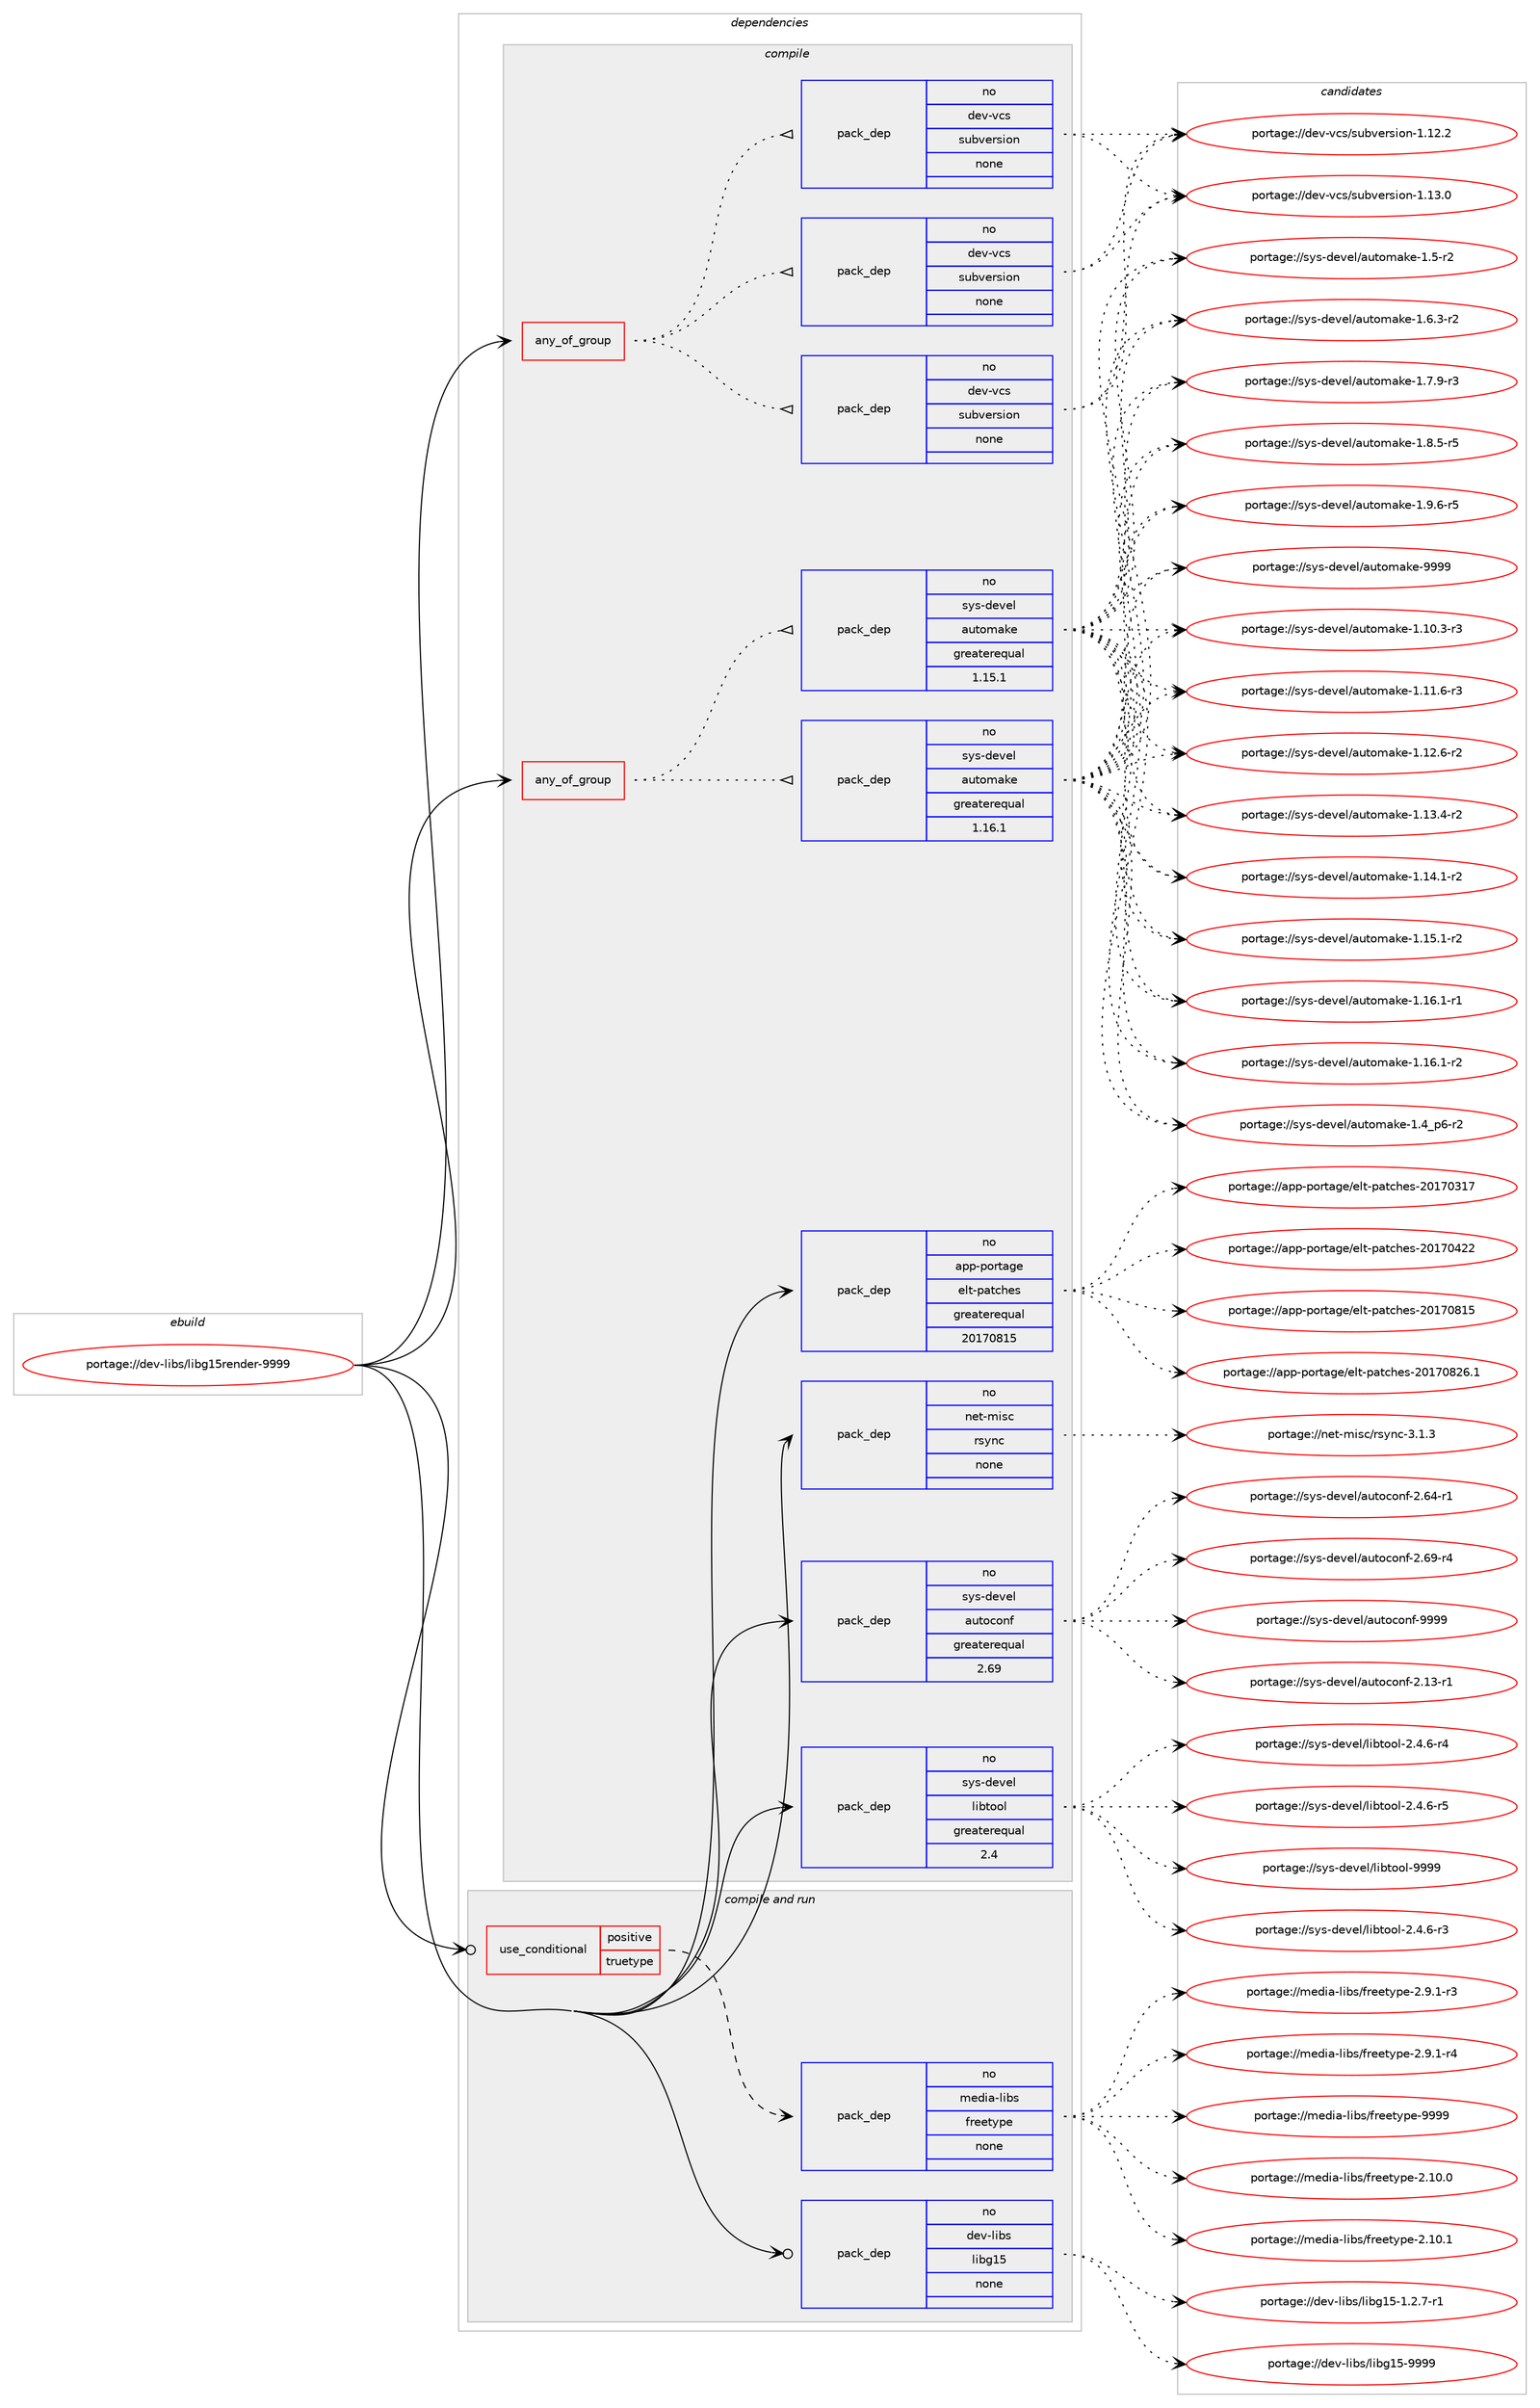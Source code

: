 digraph prolog {

# *************
# Graph options
# *************

newrank=true;
concentrate=true;
compound=true;
graph [rankdir=LR,fontname=Helvetica,fontsize=10,ranksep=1.5];#, ranksep=2.5, nodesep=0.2];
edge  [arrowhead=vee];
node  [fontname=Helvetica,fontsize=10];

# **********
# The ebuild
# **********

subgraph cluster_leftcol {
color=gray;
rank=same;
label=<<i>ebuild</i>>;
id [label="portage://dev-libs/libg15render-9999", color=red, width=4, href="../dev-libs/libg15render-9999.svg"];
}

# ****************
# The dependencies
# ****************

subgraph cluster_midcol {
color=gray;
label=<<i>dependencies</i>>;
subgraph cluster_compile {
fillcolor="#eeeeee";
style=filled;
label=<<i>compile</i>>;
subgraph any2940 {
dependency100496 [label=<<TABLE BORDER="0" CELLBORDER="1" CELLSPACING="0" CELLPADDING="4"><TR><TD CELLPADDING="10">any_of_group</TD></TR></TABLE>>, shape=none, color=red];subgraph pack76512 {
dependency100497 [label=<<TABLE BORDER="0" CELLBORDER="1" CELLSPACING="0" CELLPADDING="4" WIDTH="220"><TR><TD ROWSPAN="6" CELLPADDING="30">pack_dep</TD></TR><TR><TD WIDTH="110">no</TD></TR><TR><TD>dev-vcs</TD></TR><TR><TD>subversion</TD></TR><TR><TD>none</TD></TR><TR><TD></TD></TR></TABLE>>, shape=none, color=blue];
}
dependency100496:e -> dependency100497:w [weight=20,style="dotted",arrowhead="oinv"];
subgraph pack76513 {
dependency100498 [label=<<TABLE BORDER="0" CELLBORDER="1" CELLSPACING="0" CELLPADDING="4" WIDTH="220"><TR><TD ROWSPAN="6" CELLPADDING="30">pack_dep</TD></TR><TR><TD WIDTH="110">no</TD></TR><TR><TD>dev-vcs</TD></TR><TR><TD>subversion</TD></TR><TR><TD>none</TD></TR><TR><TD></TD></TR></TABLE>>, shape=none, color=blue];
}
dependency100496:e -> dependency100498:w [weight=20,style="dotted",arrowhead="oinv"];
subgraph pack76514 {
dependency100499 [label=<<TABLE BORDER="0" CELLBORDER="1" CELLSPACING="0" CELLPADDING="4" WIDTH="220"><TR><TD ROWSPAN="6" CELLPADDING="30">pack_dep</TD></TR><TR><TD WIDTH="110">no</TD></TR><TR><TD>dev-vcs</TD></TR><TR><TD>subversion</TD></TR><TR><TD>none</TD></TR><TR><TD></TD></TR></TABLE>>, shape=none, color=blue];
}
dependency100496:e -> dependency100499:w [weight=20,style="dotted",arrowhead="oinv"];
}
id:e -> dependency100496:w [weight=20,style="solid",arrowhead="vee"];
subgraph any2941 {
dependency100500 [label=<<TABLE BORDER="0" CELLBORDER="1" CELLSPACING="0" CELLPADDING="4"><TR><TD CELLPADDING="10">any_of_group</TD></TR></TABLE>>, shape=none, color=red];subgraph pack76515 {
dependency100501 [label=<<TABLE BORDER="0" CELLBORDER="1" CELLSPACING="0" CELLPADDING="4" WIDTH="220"><TR><TD ROWSPAN="6" CELLPADDING="30">pack_dep</TD></TR><TR><TD WIDTH="110">no</TD></TR><TR><TD>sys-devel</TD></TR><TR><TD>automake</TD></TR><TR><TD>greaterequal</TD></TR><TR><TD>1.16.1</TD></TR></TABLE>>, shape=none, color=blue];
}
dependency100500:e -> dependency100501:w [weight=20,style="dotted",arrowhead="oinv"];
subgraph pack76516 {
dependency100502 [label=<<TABLE BORDER="0" CELLBORDER="1" CELLSPACING="0" CELLPADDING="4" WIDTH="220"><TR><TD ROWSPAN="6" CELLPADDING="30">pack_dep</TD></TR><TR><TD WIDTH="110">no</TD></TR><TR><TD>sys-devel</TD></TR><TR><TD>automake</TD></TR><TR><TD>greaterequal</TD></TR><TR><TD>1.15.1</TD></TR></TABLE>>, shape=none, color=blue];
}
dependency100500:e -> dependency100502:w [weight=20,style="dotted",arrowhead="oinv"];
}
id:e -> dependency100500:w [weight=20,style="solid",arrowhead="vee"];
subgraph pack76517 {
dependency100503 [label=<<TABLE BORDER="0" CELLBORDER="1" CELLSPACING="0" CELLPADDING="4" WIDTH="220"><TR><TD ROWSPAN="6" CELLPADDING="30">pack_dep</TD></TR><TR><TD WIDTH="110">no</TD></TR><TR><TD>app-portage</TD></TR><TR><TD>elt-patches</TD></TR><TR><TD>greaterequal</TD></TR><TR><TD>20170815</TD></TR></TABLE>>, shape=none, color=blue];
}
id:e -> dependency100503:w [weight=20,style="solid",arrowhead="vee"];
subgraph pack76518 {
dependency100504 [label=<<TABLE BORDER="0" CELLBORDER="1" CELLSPACING="0" CELLPADDING="4" WIDTH="220"><TR><TD ROWSPAN="6" CELLPADDING="30">pack_dep</TD></TR><TR><TD WIDTH="110">no</TD></TR><TR><TD>net-misc</TD></TR><TR><TD>rsync</TD></TR><TR><TD>none</TD></TR><TR><TD></TD></TR></TABLE>>, shape=none, color=blue];
}
id:e -> dependency100504:w [weight=20,style="solid",arrowhead="vee"];
subgraph pack76519 {
dependency100505 [label=<<TABLE BORDER="0" CELLBORDER="1" CELLSPACING="0" CELLPADDING="4" WIDTH="220"><TR><TD ROWSPAN="6" CELLPADDING="30">pack_dep</TD></TR><TR><TD WIDTH="110">no</TD></TR><TR><TD>sys-devel</TD></TR><TR><TD>autoconf</TD></TR><TR><TD>greaterequal</TD></TR><TR><TD>2.69</TD></TR></TABLE>>, shape=none, color=blue];
}
id:e -> dependency100505:w [weight=20,style="solid",arrowhead="vee"];
subgraph pack76520 {
dependency100506 [label=<<TABLE BORDER="0" CELLBORDER="1" CELLSPACING="0" CELLPADDING="4" WIDTH="220"><TR><TD ROWSPAN="6" CELLPADDING="30">pack_dep</TD></TR><TR><TD WIDTH="110">no</TD></TR><TR><TD>sys-devel</TD></TR><TR><TD>libtool</TD></TR><TR><TD>greaterequal</TD></TR><TR><TD>2.4</TD></TR></TABLE>>, shape=none, color=blue];
}
id:e -> dependency100506:w [weight=20,style="solid",arrowhead="vee"];
}
subgraph cluster_compileandrun {
fillcolor="#eeeeee";
style=filled;
label=<<i>compile and run</i>>;
subgraph cond20987 {
dependency100507 [label=<<TABLE BORDER="0" CELLBORDER="1" CELLSPACING="0" CELLPADDING="4"><TR><TD ROWSPAN="3" CELLPADDING="10">use_conditional</TD></TR><TR><TD>positive</TD></TR><TR><TD>truetype</TD></TR></TABLE>>, shape=none, color=red];
subgraph pack76521 {
dependency100508 [label=<<TABLE BORDER="0" CELLBORDER="1" CELLSPACING="0" CELLPADDING="4" WIDTH="220"><TR><TD ROWSPAN="6" CELLPADDING="30">pack_dep</TD></TR><TR><TD WIDTH="110">no</TD></TR><TR><TD>media-libs</TD></TR><TR><TD>freetype</TD></TR><TR><TD>none</TD></TR><TR><TD></TD></TR></TABLE>>, shape=none, color=blue];
}
dependency100507:e -> dependency100508:w [weight=20,style="dashed",arrowhead="vee"];
}
id:e -> dependency100507:w [weight=20,style="solid",arrowhead="odotvee"];
subgraph pack76522 {
dependency100509 [label=<<TABLE BORDER="0" CELLBORDER="1" CELLSPACING="0" CELLPADDING="4" WIDTH="220"><TR><TD ROWSPAN="6" CELLPADDING="30">pack_dep</TD></TR><TR><TD WIDTH="110">no</TD></TR><TR><TD>dev-libs</TD></TR><TR><TD>libg15</TD></TR><TR><TD>none</TD></TR><TR><TD></TD></TR></TABLE>>, shape=none, color=blue];
}
id:e -> dependency100509:w [weight=20,style="solid",arrowhead="odotvee"];
}
subgraph cluster_run {
fillcolor="#eeeeee";
style=filled;
label=<<i>run</i>>;
}
}

# **************
# The candidates
# **************

subgraph cluster_choices {
rank=same;
color=gray;
label=<<i>candidates</i>>;

subgraph choice76512 {
color=black;
nodesep=1;
choiceportage1001011184511899115471151179811810111411510511111045494649504650 [label="portage://dev-vcs/subversion-1.12.2", color=red, width=4,href="../dev-vcs/subversion-1.12.2.svg"];
choiceportage1001011184511899115471151179811810111411510511111045494649514648 [label="portage://dev-vcs/subversion-1.13.0", color=red, width=4,href="../dev-vcs/subversion-1.13.0.svg"];
dependency100497:e -> choiceportage1001011184511899115471151179811810111411510511111045494649504650:w [style=dotted,weight="100"];
dependency100497:e -> choiceportage1001011184511899115471151179811810111411510511111045494649514648:w [style=dotted,weight="100"];
}
subgraph choice76513 {
color=black;
nodesep=1;
choiceportage1001011184511899115471151179811810111411510511111045494649504650 [label="portage://dev-vcs/subversion-1.12.2", color=red, width=4,href="../dev-vcs/subversion-1.12.2.svg"];
choiceportage1001011184511899115471151179811810111411510511111045494649514648 [label="portage://dev-vcs/subversion-1.13.0", color=red, width=4,href="../dev-vcs/subversion-1.13.0.svg"];
dependency100498:e -> choiceportage1001011184511899115471151179811810111411510511111045494649504650:w [style=dotted,weight="100"];
dependency100498:e -> choiceportage1001011184511899115471151179811810111411510511111045494649514648:w [style=dotted,weight="100"];
}
subgraph choice76514 {
color=black;
nodesep=1;
choiceportage1001011184511899115471151179811810111411510511111045494649504650 [label="portage://dev-vcs/subversion-1.12.2", color=red, width=4,href="../dev-vcs/subversion-1.12.2.svg"];
choiceportage1001011184511899115471151179811810111411510511111045494649514648 [label="portage://dev-vcs/subversion-1.13.0", color=red, width=4,href="../dev-vcs/subversion-1.13.0.svg"];
dependency100499:e -> choiceportage1001011184511899115471151179811810111411510511111045494649504650:w [style=dotted,weight="100"];
dependency100499:e -> choiceportage1001011184511899115471151179811810111411510511111045494649514648:w [style=dotted,weight="100"];
}
subgraph choice76515 {
color=black;
nodesep=1;
choiceportage11512111545100101118101108479711711611110997107101454946494846514511451 [label="portage://sys-devel/automake-1.10.3-r3", color=red, width=4,href="../sys-devel/automake-1.10.3-r3.svg"];
choiceportage11512111545100101118101108479711711611110997107101454946494946544511451 [label="portage://sys-devel/automake-1.11.6-r3", color=red, width=4,href="../sys-devel/automake-1.11.6-r3.svg"];
choiceportage11512111545100101118101108479711711611110997107101454946495046544511450 [label="portage://sys-devel/automake-1.12.6-r2", color=red, width=4,href="../sys-devel/automake-1.12.6-r2.svg"];
choiceportage11512111545100101118101108479711711611110997107101454946495146524511450 [label="portage://sys-devel/automake-1.13.4-r2", color=red, width=4,href="../sys-devel/automake-1.13.4-r2.svg"];
choiceportage11512111545100101118101108479711711611110997107101454946495246494511450 [label="portage://sys-devel/automake-1.14.1-r2", color=red, width=4,href="../sys-devel/automake-1.14.1-r2.svg"];
choiceportage11512111545100101118101108479711711611110997107101454946495346494511450 [label="portage://sys-devel/automake-1.15.1-r2", color=red, width=4,href="../sys-devel/automake-1.15.1-r2.svg"];
choiceportage11512111545100101118101108479711711611110997107101454946495446494511449 [label="portage://sys-devel/automake-1.16.1-r1", color=red, width=4,href="../sys-devel/automake-1.16.1-r1.svg"];
choiceportage11512111545100101118101108479711711611110997107101454946495446494511450 [label="portage://sys-devel/automake-1.16.1-r2", color=red, width=4,href="../sys-devel/automake-1.16.1-r2.svg"];
choiceportage115121115451001011181011084797117116111109971071014549465295112544511450 [label="portage://sys-devel/automake-1.4_p6-r2", color=red, width=4,href="../sys-devel/automake-1.4_p6-r2.svg"];
choiceportage11512111545100101118101108479711711611110997107101454946534511450 [label="portage://sys-devel/automake-1.5-r2", color=red, width=4,href="../sys-devel/automake-1.5-r2.svg"];
choiceportage115121115451001011181011084797117116111109971071014549465446514511450 [label="portage://sys-devel/automake-1.6.3-r2", color=red, width=4,href="../sys-devel/automake-1.6.3-r2.svg"];
choiceportage115121115451001011181011084797117116111109971071014549465546574511451 [label="portage://sys-devel/automake-1.7.9-r3", color=red, width=4,href="../sys-devel/automake-1.7.9-r3.svg"];
choiceportage115121115451001011181011084797117116111109971071014549465646534511453 [label="portage://sys-devel/automake-1.8.5-r5", color=red, width=4,href="../sys-devel/automake-1.8.5-r5.svg"];
choiceportage115121115451001011181011084797117116111109971071014549465746544511453 [label="portage://sys-devel/automake-1.9.6-r5", color=red, width=4,href="../sys-devel/automake-1.9.6-r5.svg"];
choiceportage115121115451001011181011084797117116111109971071014557575757 [label="portage://sys-devel/automake-9999", color=red, width=4,href="../sys-devel/automake-9999.svg"];
dependency100501:e -> choiceportage11512111545100101118101108479711711611110997107101454946494846514511451:w [style=dotted,weight="100"];
dependency100501:e -> choiceportage11512111545100101118101108479711711611110997107101454946494946544511451:w [style=dotted,weight="100"];
dependency100501:e -> choiceportage11512111545100101118101108479711711611110997107101454946495046544511450:w [style=dotted,weight="100"];
dependency100501:e -> choiceportage11512111545100101118101108479711711611110997107101454946495146524511450:w [style=dotted,weight="100"];
dependency100501:e -> choiceportage11512111545100101118101108479711711611110997107101454946495246494511450:w [style=dotted,weight="100"];
dependency100501:e -> choiceportage11512111545100101118101108479711711611110997107101454946495346494511450:w [style=dotted,weight="100"];
dependency100501:e -> choiceportage11512111545100101118101108479711711611110997107101454946495446494511449:w [style=dotted,weight="100"];
dependency100501:e -> choiceportage11512111545100101118101108479711711611110997107101454946495446494511450:w [style=dotted,weight="100"];
dependency100501:e -> choiceportage115121115451001011181011084797117116111109971071014549465295112544511450:w [style=dotted,weight="100"];
dependency100501:e -> choiceportage11512111545100101118101108479711711611110997107101454946534511450:w [style=dotted,weight="100"];
dependency100501:e -> choiceportage115121115451001011181011084797117116111109971071014549465446514511450:w [style=dotted,weight="100"];
dependency100501:e -> choiceportage115121115451001011181011084797117116111109971071014549465546574511451:w [style=dotted,weight="100"];
dependency100501:e -> choiceportage115121115451001011181011084797117116111109971071014549465646534511453:w [style=dotted,weight="100"];
dependency100501:e -> choiceportage115121115451001011181011084797117116111109971071014549465746544511453:w [style=dotted,weight="100"];
dependency100501:e -> choiceportage115121115451001011181011084797117116111109971071014557575757:w [style=dotted,weight="100"];
}
subgraph choice76516 {
color=black;
nodesep=1;
choiceportage11512111545100101118101108479711711611110997107101454946494846514511451 [label="portage://sys-devel/automake-1.10.3-r3", color=red, width=4,href="../sys-devel/automake-1.10.3-r3.svg"];
choiceportage11512111545100101118101108479711711611110997107101454946494946544511451 [label="portage://sys-devel/automake-1.11.6-r3", color=red, width=4,href="../sys-devel/automake-1.11.6-r3.svg"];
choiceportage11512111545100101118101108479711711611110997107101454946495046544511450 [label="portage://sys-devel/automake-1.12.6-r2", color=red, width=4,href="../sys-devel/automake-1.12.6-r2.svg"];
choiceportage11512111545100101118101108479711711611110997107101454946495146524511450 [label="portage://sys-devel/automake-1.13.4-r2", color=red, width=4,href="../sys-devel/automake-1.13.4-r2.svg"];
choiceportage11512111545100101118101108479711711611110997107101454946495246494511450 [label="portage://sys-devel/automake-1.14.1-r2", color=red, width=4,href="../sys-devel/automake-1.14.1-r2.svg"];
choiceportage11512111545100101118101108479711711611110997107101454946495346494511450 [label="portage://sys-devel/automake-1.15.1-r2", color=red, width=4,href="../sys-devel/automake-1.15.1-r2.svg"];
choiceportage11512111545100101118101108479711711611110997107101454946495446494511449 [label="portage://sys-devel/automake-1.16.1-r1", color=red, width=4,href="../sys-devel/automake-1.16.1-r1.svg"];
choiceportage11512111545100101118101108479711711611110997107101454946495446494511450 [label="portage://sys-devel/automake-1.16.1-r2", color=red, width=4,href="../sys-devel/automake-1.16.1-r2.svg"];
choiceportage115121115451001011181011084797117116111109971071014549465295112544511450 [label="portage://sys-devel/automake-1.4_p6-r2", color=red, width=4,href="../sys-devel/automake-1.4_p6-r2.svg"];
choiceportage11512111545100101118101108479711711611110997107101454946534511450 [label="portage://sys-devel/automake-1.5-r2", color=red, width=4,href="../sys-devel/automake-1.5-r2.svg"];
choiceportage115121115451001011181011084797117116111109971071014549465446514511450 [label="portage://sys-devel/automake-1.6.3-r2", color=red, width=4,href="../sys-devel/automake-1.6.3-r2.svg"];
choiceportage115121115451001011181011084797117116111109971071014549465546574511451 [label="portage://sys-devel/automake-1.7.9-r3", color=red, width=4,href="../sys-devel/automake-1.7.9-r3.svg"];
choiceportage115121115451001011181011084797117116111109971071014549465646534511453 [label="portage://sys-devel/automake-1.8.5-r5", color=red, width=4,href="../sys-devel/automake-1.8.5-r5.svg"];
choiceportage115121115451001011181011084797117116111109971071014549465746544511453 [label="portage://sys-devel/automake-1.9.6-r5", color=red, width=4,href="../sys-devel/automake-1.9.6-r5.svg"];
choiceportage115121115451001011181011084797117116111109971071014557575757 [label="portage://sys-devel/automake-9999", color=red, width=4,href="../sys-devel/automake-9999.svg"];
dependency100502:e -> choiceportage11512111545100101118101108479711711611110997107101454946494846514511451:w [style=dotted,weight="100"];
dependency100502:e -> choiceportage11512111545100101118101108479711711611110997107101454946494946544511451:w [style=dotted,weight="100"];
dependency100502:e -> choiceportage11512111545100101118101108479711711611110997107101454946495046544511450:w [style=dotted,weight="100"];
dependency100502:e -> choiceportage11512111545100101118101108479711711611110997107101454946495146524511450:w [style=dotted,weight="100"];
dependency100502:e -> choiceportage11512111545100101118101108479711711611110997107101454946495246494511450:w [style=dotted,weight="100"];
dependency100502:e -> choiceportage11512111545100101118101108479711711611110997107101454946495346494511450:w [style=dotted,weight="100"];
dependency100502:e -> choiceportage11512111545100101118101108479711711611110997107101454946495446494511449:w [style=dotted,weight="100"];
dependency100502:e -> choiceportage11512111545100101118101108479711711611110997107101454946495446494511450:w [style=dotted,weight="100"];
dependency100502:e -> choiceportage115121115451001011181011084797117116111109971071014549465295112544511450:w [style=dotted,weight="100"];
dependency100502:e -> choiceportage11512111545100101118101108479711711611110997107101454946534511450:w [style=dotted,weight="100"];
dependency100502:e -> choiceportage115121115451001011181011084797117116111109971071014549465446514511450:w [style=dotted,weight="100"];
dependency100502:e -> choiceportage115121115451001011181011084797117116111109971071014549465546574511451:w [style=dotted,weight="100"];
dependency100502:e -> choiceportage115121115451001011181011084797117116111109971071014549465646534511453:w [style=dotted,weight="100"];
dependency100502:e -> choiceportage115121115451001011181011084797117116111109971071014549465746544511453:w [style=dotted,weight="100"];
dependency100502:e -> choiceportage115121115451001011181011084797117116111109971071014557575757:w [style=dotted,weight="100"];
}
subgraph choice76517 {
color=black;
nodesep=1;
choiceportage97112112451121111141169710310147101108116451129711699104101115455048495548514955 [label="portage://app-portage/elt-patches-20170317", color=red, width=4,href="../app-portage/elt-patches-20170317.svg"];
choiceportage97112112451121111141169710310147101108116451129711699104101115455048495548525050 [label="portage://app-portage/elt-patches-20170422", color=red, width=4,href="../app-portage/elt-patches-20170422.svg"];
choiceportage97112112451121111141169710310147101108116451129711699104101115455048495548564953 [label="portage://app-portage/elt-patches-20170815", color=red, width=4,href="../app-portage/elt-patches-20170815.svg"];
choiceportage971121124511211111411697103101471011081164511297116991041011154550484955485650544649 [label="portage://app-portage/elt-patches-20170826.1", color=red, width=4,href="../app-portage/elt-patches-20170826.1.svg"];
dependency100503:e -> choiceportage97112112451121111141169710310147101108116451129711699104101115455048495548514955:w [style=dotted,weight="100"];
dependency100503:e -> choiceportage97112112451121111141169710310147101108116451129711699104101115455048495548525050:w [style=dotted,weight="100"];
dependency100503:e -> choiceportage97112112451121111141169710310147101108116451129711699104101115455048495548564953:w [style=dotted,weight="100"];
dependency100503:e -> choiceportage971121124511211111411697103101471011081164511297116991041011154550484955485650544649:w [style=dotted,weight="100"];
}
subgraph choice76518 {
color=black;
nodesep=1;
choiceportage11010111645109105115994711411512111099455146494651 [label="portage://net-misc/rsync-3.1.3", color=red, width=4,href="../net-misc/rsync-3.1.3.svg"];
dependency100504:e -> choiceportage11010111645109105115994711411512111099455146494651:w [style=dotted,weight="100"];
}
subgraph choice76519 {
color=black;
nodesep=1;
choiceportage1151211154510010111810110847971171161119911111010245504649514511449 [label="portage://sys-devel/autoconf-2.13-r1", color=red, width=4,href="../sys-devel/autoconf-2.13-r1.svg"];
choiceportage1151211154510010111810110847971171161119911111010245504654524511449 [label="portage://sys-devel/autoconf-2.64-r1", color=red, width=4,href="../sys-devel/autoconf-2.64-r1.svg"];
choiceportage1151211154510010111810110847971171161119911111010245504654574511452 [label="portage://sys-devel/autoconf-2.69-r4", color=red, width=4,href="../sys-devel/autoconf-2.69-r4.svg"];
choiceportage115121115451001011181011084797117116111991111101024557575757 [label="portage://sys-devel/autoconf-9999", color=red, width=4,href="../sys-devel/autoconf-9999.svg"];
dependency100505:e -> choiceportage1151211154510010111810110847971171161119911111010245504649514511449:w [style=dotted,weight="100"];
dependency100505:e -> choiceportage1151211154510010111810110847971171161119911111010245504654524511449:w [style=dotted,weight="100"];
dependency100505:e -> choiceportage1151211154510010111810110847971171161119911111010245504654574511452:w [style=dotted,weight="100"];
dependency100505:e -> choiceportage115121115451001011181011084797117116111991111101024557575757:w [style=dotted,weight="100"];
}
subgraph choice76520 {
color=black;
nodesep=1;
choiceportage1151211154510010111810110847108105981161111111084550465246544511451 [label="portage://sys-devel/libtool-2.4.6-r3", color=red, width=4,href="../sys-devel/libtool-2.4.6-r3.svg"];
choiceportage1151211154510010111810110847108105981161111111084550465246544511452 [label="portage://sys-devel/libtool-2.4.6-r4", color=red, width=4,href="../sys-devel/libtool-2.4.6-r4.svg"];
choiceportage1151211154510010111810110847108105981161111111084550465246544511453 [label="portage://sys-devel/libtool-2.4.6-r5", color=red, width=4,href="../sys-devel/libtool-2.4.6-r5.svg"];
choiceportage1151211154510010111810110847108105981161111111084557575757 [label="portage://sys-devel/libtool-9999", color=red, width=4,href="../sys-devel/libtool-9999.svg"];
dependency100506:e -> choiceportage1151211154510010111810110847108105981161111111084550465246544511451:w [style=dotted,weight="100"];
dependency100506:e -> choiceportage1151211154510010111810110847108105981161111111084550465246544511452:w [style=dotted,weight="100"];
dependency100506:e -> choiceportage1151211154510010111810110847108105981161111111084550465246544511453:w [style=dotted,weight="100"];
dependency100506:e -> choiceportage1151211154510010111810110847108105981161111111084557575757:w [style=dotted,weight="100"];
}
subgraph choice76521 {
color=black;
nodesep=1;
choiceportage1091011001059745108105981154710211410110111612111210145504649484648 [label="portage://media-libs/freetype-2.10.0", color=red, width=4,href="../media-libs/freetype-2.10.0.svg"];
choiceportage1091011001059745108105981154710211410110111612111210145504649484649 [label="portage://media-libs/freetype-2.10.1", color=red, width=4,href="../media-libs/freetype-2.10.1.svg"];
choiceportage109101100105974510810598115471021141011011161211121014550465746494511451 [label="portage://media-libs/freetype-2.9.1-r3", color=red, width=4,href="../media-libs/freetype-2.9.1-r3.svg"];
choiceportage109101100105974510810598115471021141011011161211121014550465746494511452 [label="portage://media-libs/freetype-2.9.1-r4", color=red, width=4,href="../media-libs/freetype-2.9.1-r4.svg"];
choiceportage109101100105974510810598115471021141011011161211121014557575757 [label="portage://media-libs/freetype-9999", color=red, width=4,href="../media-libs/freetype-9999.svg"];
dependency100508:e -> choiceportage1091011001059745108105981154710211410110111612111210145504649484648:w [style=dotted,weight="100"];
dependency100508:e -> choiceportage1091011001059745108105981154710211410110111612111210145504649484649:w [style=dotted,weight="100"];
dependency100508:e -> choiceportage109101100105974510810598115471021141011011161211121014550465746494511451:w [style=dotted,weight="100"];
dependency100508:e -> choiceportage109101100105974510810598115471021141011011161211121014550465746494511452:w [style=dotted,weight="100"];
dependency100508:e -> choiceportage109101100105974510810598115471021141011011161211121014557575757:w [style=dotted,weight="100"];
}
subgraph choice76522 {
color=black;
nodesep=1;
choiceportage1001011184510810598115471081059810349534549465046554511449 [label="portage://dev-libs/libg15-1.2.7-r1", color=red, width=4,href="../dev-libs/libg15-1.2.7-r1.svg"];
choiceportage1001011184510810598115471081059810349534557575757 [label="portage://dev-libs/libg15-9999", color=red, width=4,href="../dev-libs/libg15-9999.svg"];
dependency100509:e -> choiceportage1001011184510810598115471081059810349534549465046554511449:w [style=dotted,weight="100"];
dependency100509:e -> choiceportage1001011184510810598115471081059810349534557575757:w [style=dotted,weight="100"];
}
}

}

